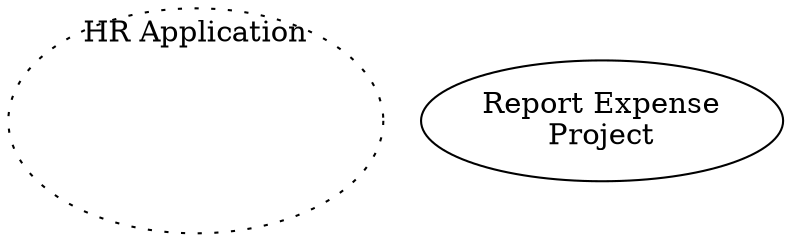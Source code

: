 digraph hrapp {
  hrapp [ label="HR Application", pos="0,0!" width=2.5 height=1.5 style="dotted" fontcolor="black" labelloc="t"];
  newemployee [label="Report Expense\nProject" pos="0,-0.05!" width=1.8 height=0.8];
}
